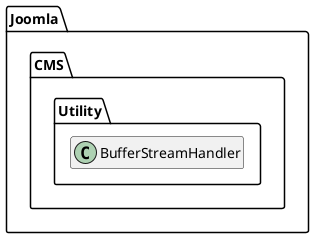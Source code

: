 @startuml
set namespaceSeparator \\
hide members
hide << alias >> circle

class Joomla\\CMS\\Utility\\BufferStreamHandler
@enduml
